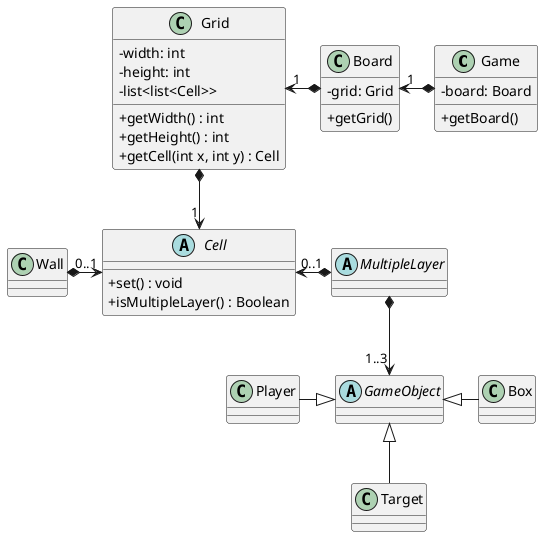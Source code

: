 @startuml

skinparam classAttributeIconSize 0
skinparam defaultFontName Consolas
!pragma useIntermediatePackages false

class Game {
    -board: Board
    +getBoard()
}

class Board {
    -grid: Grid
    +getGrid()
}

class Grid {
    -width: int
    -height: int
    -list<list<Cell>>
    +getWidth() : int
    +getHeight() : int
    +getCell(int x, int y) : Cell
}

abstract class Cell {
    +set() : void
    +isMultipleLayer() : Boolean
}

abstract class GameObject {
}

abstract class MultipleLayer {}

class Wall {
}

class Box {
}

class Player {
}

class Target {
}


Game *-left-> "1" Board
Board *-left-> "1" Grid
Grid *-down-> "1" Cell

MultipleLayer *-left-> "0..1" Cell
Wall *-right-> "0..1" Cell



MultipleLayer *-down-> "1..3" GameObject
GameObject <|-right- Box
GameObject <|-down- Target
GameObject <|-left- Player



@enduml